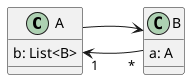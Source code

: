@startuml
left to right direction

class A {
  b: List<B>
}

class B {
  a: A
}

A "1" <-- "*" B
A --> B


@enduml